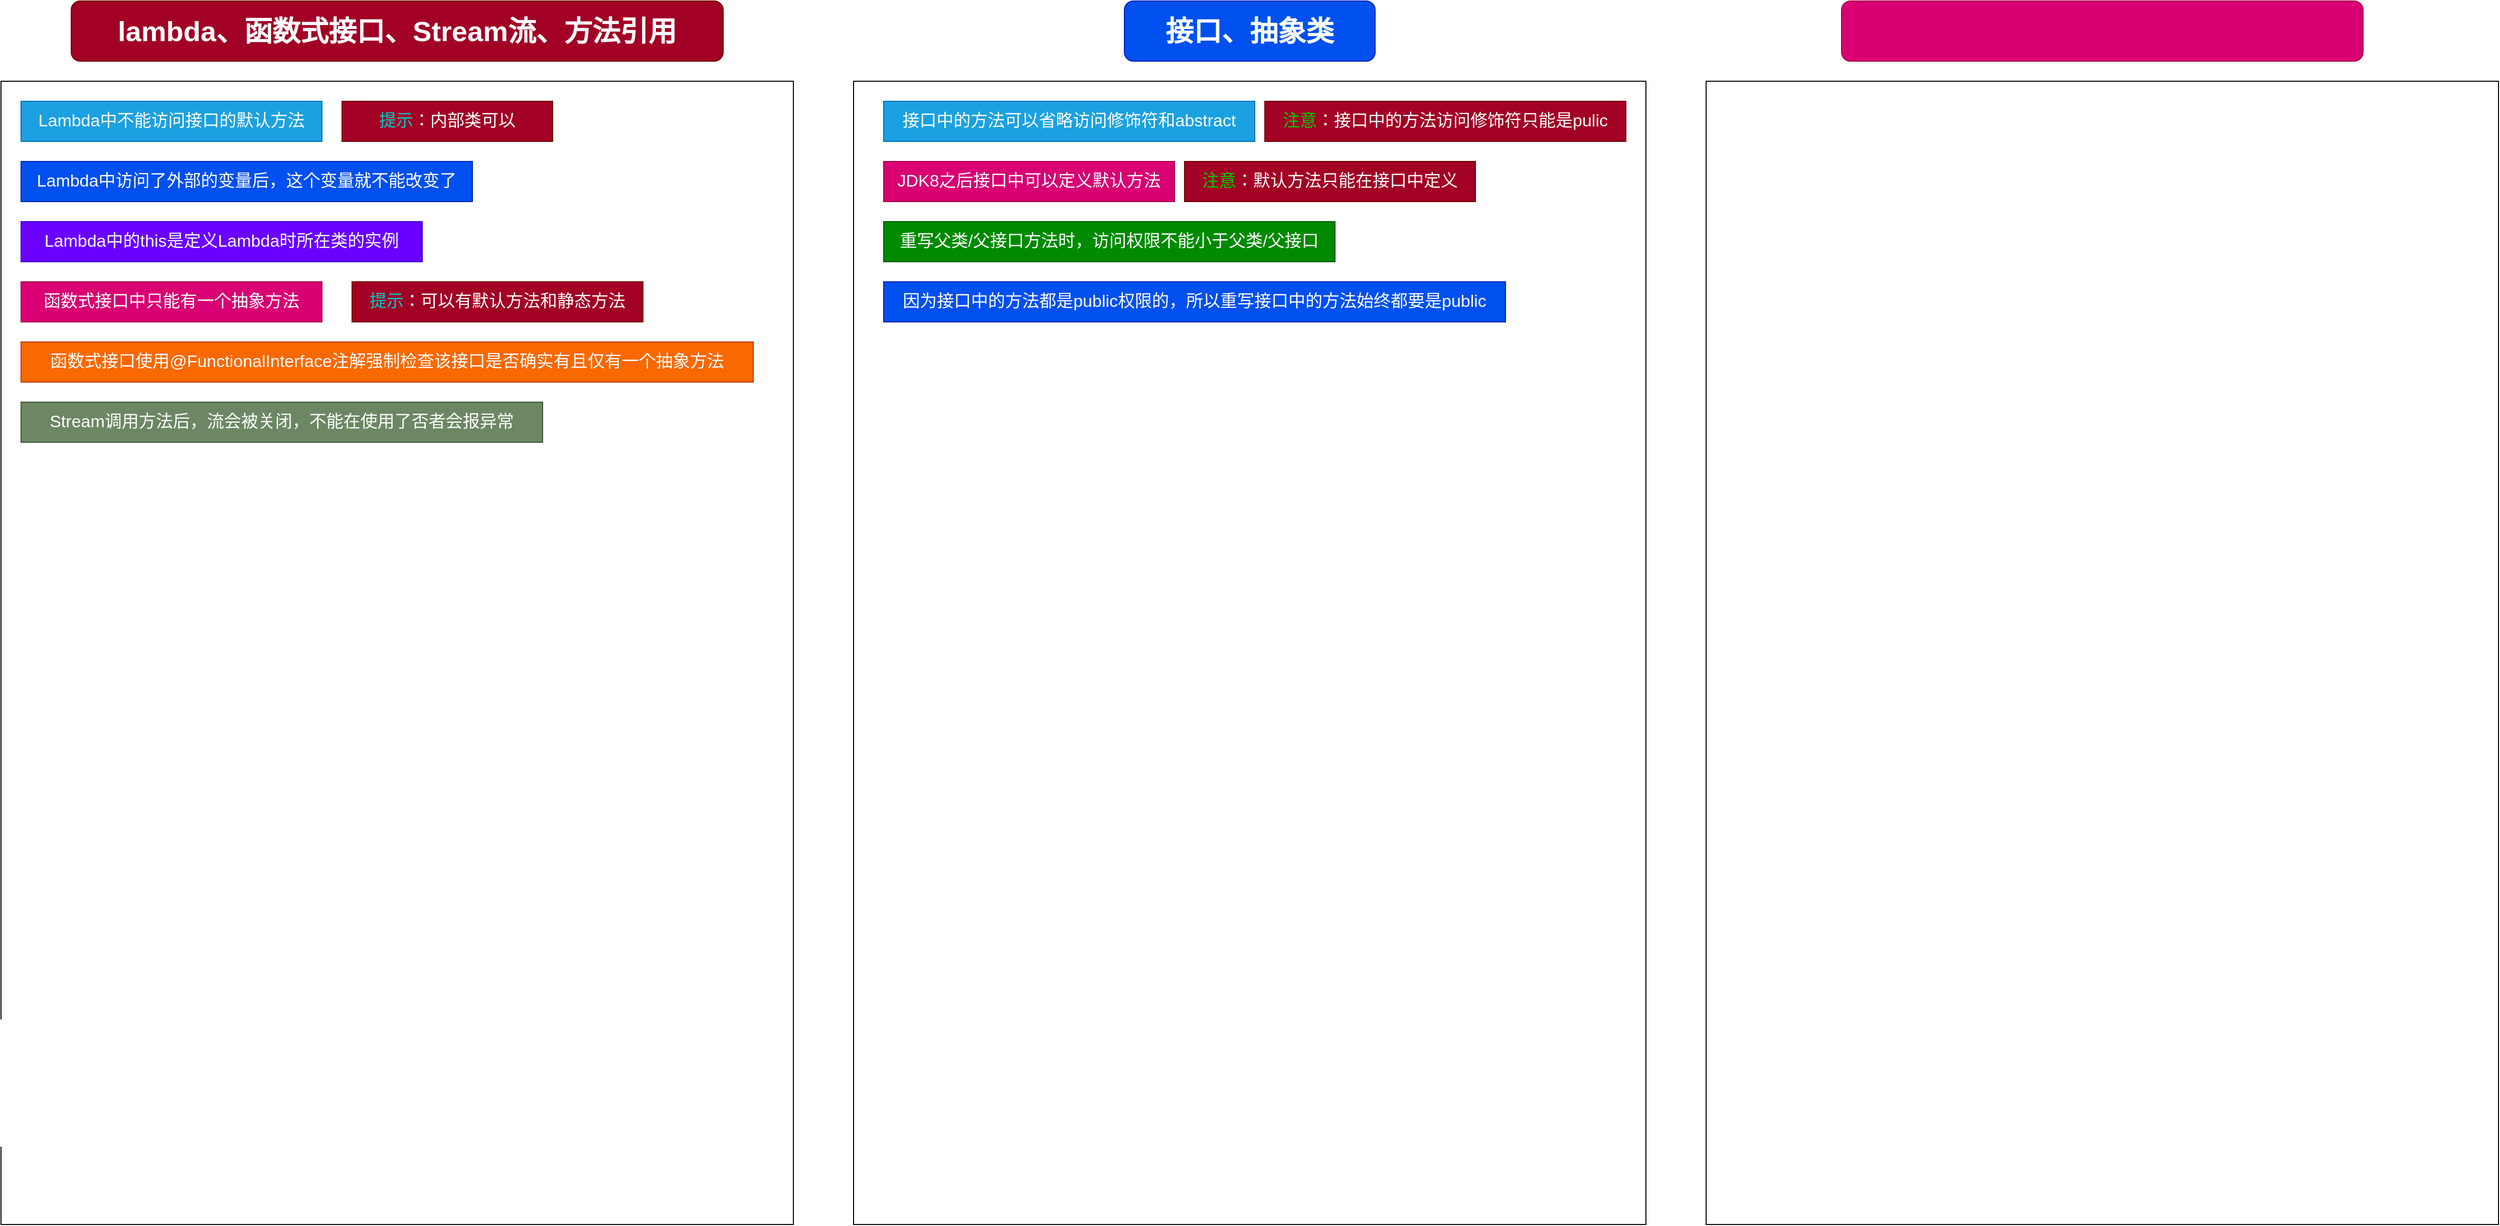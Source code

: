 <mxfile version="14.3.2" type="github">
  <diagram id="xvWdQIAjAlRENaX2uAHI" name="第 1 页">
    <mxGraphModel dx="1422" dy="833" grid="1" gridSize="10" guides="1" tooltips="1" connect="1" arrows="1" fold="1" page="1" pageScale="1" pageWidth="6500" pageHeight="4500" math="0" shadow="0">
      <root>
        <mxCell id="0" />
        <mxCell id="1" parent="0" />
        <mxCell id="S93GcgbpvPwbco9u6Sje-1" value="&lt;h1 class=&quot;title-article&quot; id=&quot;articleContentId&quot; style=&quot;box-sizing: border-box ; outline: 0px ; margin: 0px ; padding: 0px ; font-family: &amp;#34;pingfang sc&amp;#34; , &amp;#34;microsoft yahei&amp;#34; , &amp;#34;simhei&amp;#34; , &amp;#34;arial&amp;#34; , &amp;#34;simsun&amp;#34; ; font-size: 28px ; overflow-wrap: break-word ; word-break: break-all&quot;&gt;&lt;font color=&quot;#ffffff&quot;&gt;lambda、&lt;/font&gt;函数式接口、Stream流、方法引用&lt;/h1&gt;" style="rounded=1;whiteSpace=wrap;html=1;fillColor=#a20025;strokeColor=#6F0000;fontColor=#ffffff;" parent="1" vertex="1">
          <mxGeometry x="140" y="70" width="650" height="60" as="geometry" />
        </mxCell>
        <mxCell id="S93GcgbpvPwbco9u6Sje-2" value="" style="whiteSpace=wrap;html=1;" parent="1" vertex="1">
          <mxGeometry x="70" y="150" width="790" height="1140" as="geometry" />
        </mxCell>
        <mxCell id="S93GcgbpvPwbco9u6Sje-3" value="Lambda中不能访问接口的默认方法" style="text;html=1;strokeColor=#006EAF;fillColor=#1ba1e2;align=center;verticalAlign=middle;whiteSpace=wrap;rounded=0;fontSize=17;fontColor=#ffffff;" parent="1" vertex="1">
          <mxGeometry x="90" y="170" width="300" height="40" as="geometry" />
        </mxCell>
        <mxCell id="S93GcgbpvPwbco9u6Sje-4" value="Lambda中访问了外部的变量后，这个变量就不能改变了" style="text;html=1;strokeColor=#001DBC;fillColor=#0050ef;align=center;verticalAlign=middle;whiteSpace=wrap;rounded=0;fontSize=17;fontColor=#ffffff;" parent="1" vertex="1">
          <mxGeometry x="90" y="230" width="450" height="40" as="geometry" />
        </mxCell>
        <mxCell id="S93GcgbpvPwbco9u6Sje-5" value="Lambda中的this是定义Lambda时所在类的实例" style="text;html=1;strokeColor=#3700CC;fillColor=#6a00ff;align=center;verticalAlign=middle;whiteSpace=wrap;rounded=0;fontSize=17;fontColor=#ffffff;" parent="1" vertex="1">
          <mxGeometry x="90" y="290" width="400" height="40" as="geometry" />
        </mxCell>
        <mxCell id="S93GcgbpvPwbco9u6Sje-6" value="" style="whiteSpace=wrap;html=1;" parent="1" vertex="1">
          <mxGeometry x="920" y="150" width="790" height="1140" as="geometry" />
        </mxCell>
        <mxCell id="S93GcgbpvPwbco9u6Sje-7" value="&lt;h1 class=&quot;title-article&quot; id=&quot;articleContentId&quot; style=&quot;box-sizing: border-box ; outline: 0px ; margin: 0px ; padding: 0px ; font-family: &amp;#34;pingfang sc&amp;#34; , &amp;#34;microsoft yahei&amp;#34; , &amp;#34;simhei&amp;#34; , &amp;#34;arial&amp;#34; , &amp;#34;simsun&amp;#34; ; font-size: 28px ; overflow-wrap: break-word ; word-break: break-all&quot;&gt;&lt;font color=&quot;#ffffff&quot;&gt;接口、抽象类&lt;/font&gt;&lt;/h1&gt;" style="rounded=1;whiteSpace=wrap;html=1;fillColor=#0050ef;strokeColor=#001DBC;fontColor=#ffffff;" parent="1" vertex="1">
          <mxGeometry x="1190" y="70" width="250" height="60" as="geometry" />
        </mxCell>
        <mxCell id="S93GcgbpvPwbco9u6Sje-8" value="接口中的方法可以省略访问修饰符和abstract" style="text;html=1;strokeColor=#006EAF;fillColor=#1ba1e2;align=center;verticalAlign=middle;whiteSpace=wrap;rounded=0;fontSize=17;fontColor=#ffffff;fontFamily=Helvetica;" parent="1" vertex="1">
          <mxGeometry x="950" y="170" width="370" height="40" as="geometry" />
        </mxCell>
        <mxCell id="S93GcgbpvPwbco9u6Sje-9" value="JDK8之后接口中可以定义默认方法" style="text;html=1;strokeColor=#A50040;fillColor=#d80073;align=center;verticalAlign=middle;whiteSpace=wrap;rounded=0;fontSize=17;fontColor=#ffffff;fontFamily=Helvetica;" parent="1" vertex="1">
          <mxGeometry x="950" y="230" width="290" height="40" as="geometry" />
        </mxCell>
        <mxCell id="S93GcgbpvPwbco9u6Sje-10" value="&lt;font color=&quot;#00cc00&quot; style=&quot;font-size: 17px;&quot;&gt;注意&lt;/font&gt;：默认方法只能在接口中定义" style="text;html=1;strokeColor=#6F0000;fillColor=#a20025;align=center;verticalAlign=middle;whiteSpace=wrap;rounded=0;fontSize=17;fontColor=#ffffff;fontFamily=Helvetica;" parent="1" vertex="1">
          <mxGeometry x="1250" y="230" width="290" height="40" as="geometry" />
        </mxCell>
        <mxCell id="BYZ9qQVbGPhLmdlncIa--1" value="" style="whiteSpace=wrap;html=1;" parent="1" vertex="1">
          <mxGeometry x="1770" y="150" width="790" height="1140" as="geometry" />
        </mxCell>
        <mxCell id="BYZ9qQVbGPhLmdlncIa--2" value="&lt;h1 class=&quot;title-article&quot; id=&quot;articleContentId&quot; style=&quot;box-sizing: border-box ; outline: 0px ; margin: 0px ; padding: 0px ; font-family: &amp;#34;pingfang sc&amp;#34; , &amp;#34;microsoft yahei&amp;#34; , &amp;#34;simhei&amp;#34; , &amp;#34;arial&amp;#34; , &amp;#34;simsun&amp;#34; ; font-size: 28px ; overflow-wrap: break-word ; word-break: break-all&quot;&gt;&lt;br&gt;&lt;/h1&gt;" style="rounded=1;whiteSpace=wrap;html=1;fillColor=#d80073;strokeColor=#A50040;fontColor=#ffffff;" parent="1" vertex="1">
          <mxGeometry x="1905" y="70" width="520" height="60" as="geometry" />
        </mxCell>
        <mxCell id="BYZ9qQVbGPhLmdlncIa--3" value="函数式接口中只能有一个抽象方法" style="text;html=1;strokeColor=#A50040;fillColor=#d80073;align=center;verticalAlign=middle;whiteSpace=wrap;rounded=0;fontSize=17;fontColor=#ffffff;" parent="1" vertex="1">
          <mxGeometry x="90" y="350" width="300" height="40" as="geometry" />
        </mxCell>
        <mxCell id="BYZ9qQVbGPhLmdlncIa--4" value="&lt;font style=&quot;font-size: 17px&quot; color=&quot;#00cccc&quot;&gt;提示&lt;/font&gt;：可以有默认方法和静态方法" style="text;html=1;strokeColor=#6F0000;fillColor=#a20025;align=center;verticalAlign=middle;whiteSpace=wrap;rounded=0;fontSize=17;fontColor=#ffffff;fontFamily=Helvetica;" parent="1" vertex="1">
          <mxGeometry x="420" y="350" width="290" height="40" as="geometry" />
        </mxCell>
        <mxCell id="BYZ9qQVbGPhLmdlncIa--5" value="&lt;font style=&quot;font-size: 17px&quot; color=&quot;#00cccc&quot;&gt;提示&lt;/font&gt;：内部类可以" style="text;html=1;strokeColor=#6F0000;fillColor=#a20025;align=center;verticalAlign=middle;whiteSpace=wrap;rounded=0;fontSize=17;fontColor=#ffffff;fontFamily=Helvetica;" parent="1" vertex="1">
          <mxGeometry x="410" y="170" width="210" height="40" as="geometry" />
        </mxCell>
        <mxCell id="BYZ9qQVbGPhLmdlncIa--6" value="函数式接口使用@FunctionalInterface注解强制检查该接口是否确实有且仅有一个抽象方法" style="text;html=1;strokeColor=#C73500;fillColor=#fa6800;align=center;verticalAlign=middle;whiteSpace=wrap;rounded=0;fontSize=17;fontColor=#ffffff;" parent="1" vertex="1">
          <mxGeometry x="90" y="410" width="730" height="40" as="geometry" />
        </mxCell>
        <mxCell id="BYZ9qQVbGPhLmdlncIa--9" value="Stream调用方法后，流会被关闭，不能在使用了否者会报异常" style="text;html=1;strokeColor=#3A5431;fillColor=#6d8764;align=center;verticalAlign=middle;whiteSpace=wrap;rounded=0;fontSize=17;fontColor=#ffffff;" parent="1" vertex="1">
          <mxGeometry x="90" y="470" width="520" height="40" as="geometry" />
        </mxCell>
        <mxCell id="lnEM12BGmH-n6PeaG0RY-1" value="重写父类/父接口方法时，访问权限不能小于父类/父接口" style="text;html=1;strokeColor=#005700;fillColor=#008a00;align=center;verticalAlign=middle;whiteSpace=wrap;rounded=0;fontSize=17;fontColor=#ffffff;fontFamily=Helvetica;" vertex="1" parent="1">
          <mxGeometry x="950" y="290" width="450" height="40" as="geometry" />
        </mxCell>
        <mxCell id="lnEM12BGmH-n6PeaG0RY-2" value="因为接口中的方法都是public权限的，所以重写接口中的方法始终都要是public" style="text;html=1;strokeColor=#001DBC;fillColor=#0050ef;align=center;verticalAlign=middle;whiteSpace=wrap;rounded=0;fontSize=17;fontColor=#ffffff;fontFamily=Helvetica;" vertex="1" parent="1">
          <mxGeometry x="950" y="350" width="620" height="40" as="geometry" />
        </mxCell>
        <mxCell id="lnEM12BGmH-n6PeaG0RY-3" value="&lt;font color=&quot;#00cc00&quot; style=&quot;font-size: 17px&quot;&gt;注意&lt;/font&gt;：接口中的方法访问修饰符只能是pulic" style="text;html=1;strokeColor=#6F0000;fillColor=#a20025;align=center;verticalAlign=middle;whiteSpace=wrap;rounded=0;fontSize=17;fontColor=#ffffff;fontFamily=Helvetica;" vertex="1" parent="1">
          <mxGeometry x="1330" y="170" width="360" height="40" as="geometry" />
        </mxCell>
      </root>
    </mxGraphModel>
  </diagram>
</mxfile>

